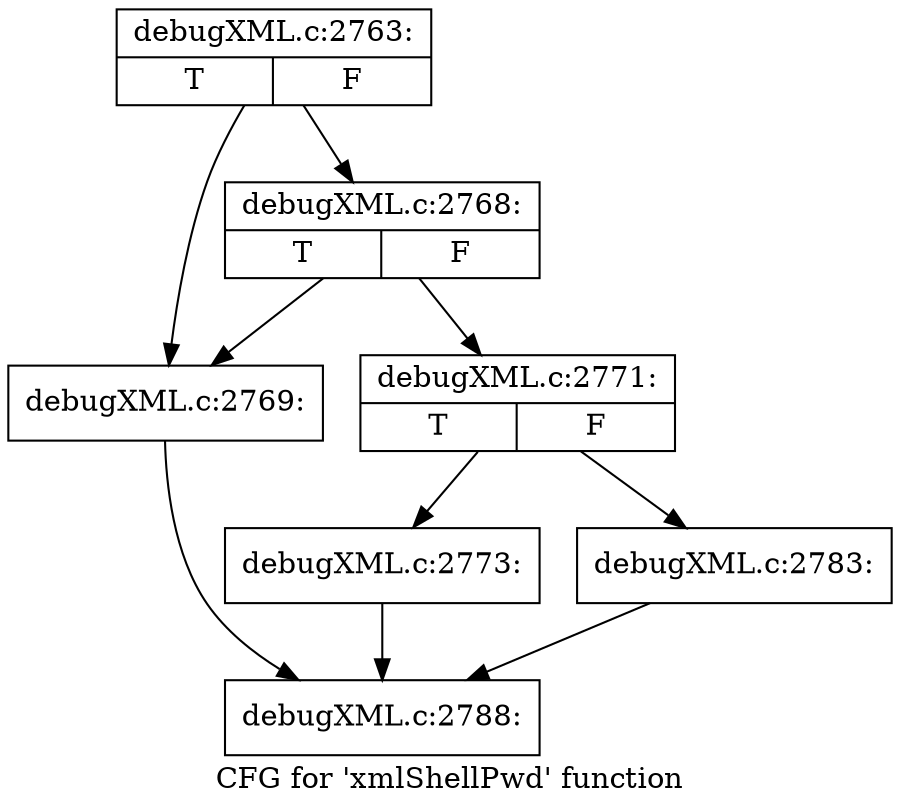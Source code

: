 digraph "CFG for 'xmlShellPwd' function" {
	label="CFG for 'xmlShellPwd' function";

	Node0x563aec652c40 [shape=record,label="{debugXML.c:2763:|{<s0>T|<s1>F}}"];
	Node0x563aec652c40 -> Node0x563aec654240;
	Node0x563aec652c40 -> Node0x563aec6542e0;
	Node0x563aec6542e0 [shape=record,label="{debugXML.c:2768:|{<s0>T|<s1>F}}"];
	Node0x563aec6542e0 -> Node0x563aec654240;
	Node0x563aec6542e0 -> Node0x563aec654290;
	Node0x563aec654240 [shape=record,label="{debugXML.c:2769:}"];
	Node0x563aec654240 -> Node0x563aec6440f0;
	Node0x563aec654290 [shape=record,label="{debugXML.c:2771:|{<s0>T|<s1>F}}"];
	Node0x563aec654290 -> Node0x563aec655410;
	Node0x563aec654290 -> Node0x563aec655460;
	Node0x563aec655410 [shape=record,label="{debugXML.c:2773:}"];
	Node0x563aec655410 -> Node0x563aec6440f0;
	Node0x563aec655460 [shape=record,label="{debugXML.c:2783:}"];
	Node0x563aec655460 -> Node0x563aec6440f0;
	Node0x563aec6440f0 [shape=record,label="{debugXML.c:2788:}"];
}
